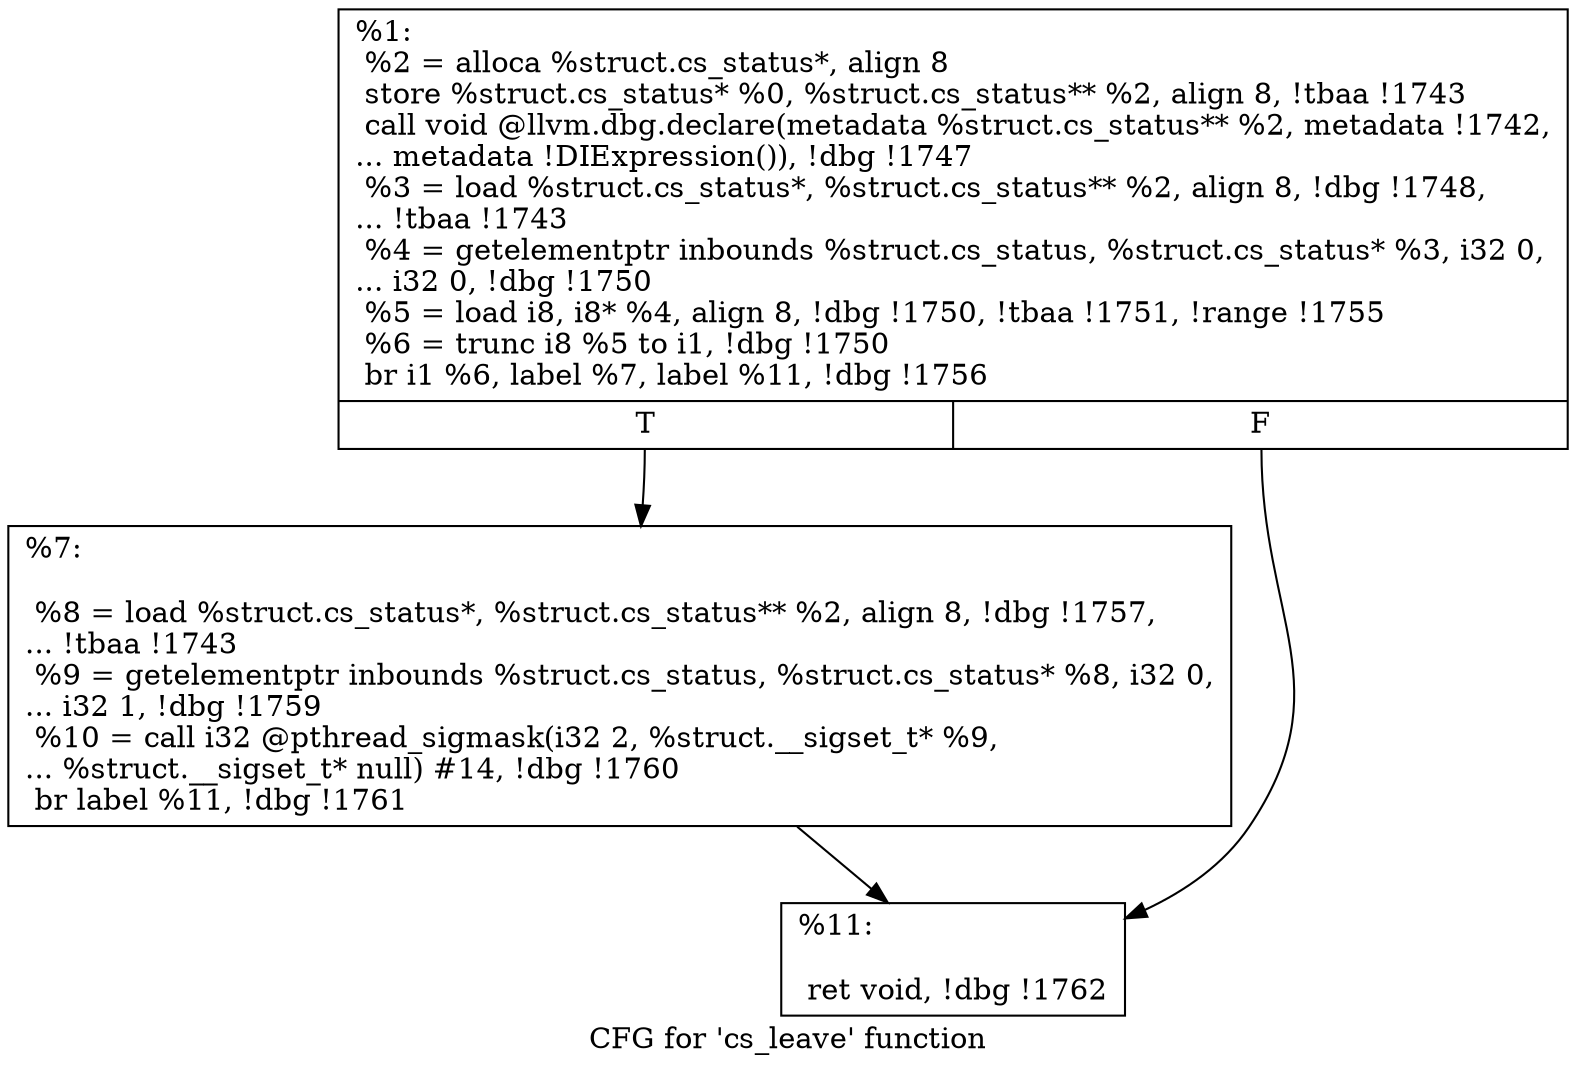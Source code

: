digraph "CFG for 'cs_leave' function" {
	label="CFG for 'cs_leave' function";

	Node0x1fecf40 [shape=record,label="{%1:\l  %2 = alloca %struct.cs_status*, align 8\l  store %struct.cs_status* %0, %struct.cs_status** %2, align 8, !tbaa !1743\l  call void @llvm.dbg.declare(metadata %struct.cs_status** %2, metadata !1742,\l... metadata !DIExpression()), !dbg !1747\l  %3 = load %struct.cs_status*, %struct.cs_status** %2, align 8, !dbg !1748,\l... !tbaa !1743\l  %4 = getelementptr inbounds %struct.cs_status, %struct.cs_status* %3, i32 0,\l... i32 0, !dbg !1750\l  %5 = load i8, i8* %4, align 8, !dbg !1750, !tbaa !1751, !range !1755\l  %6 = trunc i8 %5 to i1, !dbg !1750\l  br i1 %6, label %7, label %11, !dbg !1756\l|{<s0>T|<s1>F}}"];
	Node0x1fecf40:s0 -> Node0x1fedff0;
	Node0x1fecf40:s1 -> Node0x1fee040;
	Node0x1fedff0 [shape=record,label="{%7:\l\l  %8 = load %struct.cs_status*, %struct.cs_status** %2, align 8, !dbg !1757,\l... !tbaa !1743\l  %9 = getelementptr inbounds %struct.cs_status, %struct.cs_status* %8, i32 0,\l... i32 1, !dbg !1759\l  %10 = call i32 @pthread_sigmask(i32 2, %struct.__sigset_t* %9,\l... %struct.__sigset_t* null) #14, !dbg !1760\l  br label %11, !dbg !1761\l}"];
	Node0x1fedff0 -> Node0x1fee040;
	Node0x1fee040 [shape=record,label="{%11:\l\l  ret void, !dbg !1762\l}"];
}
